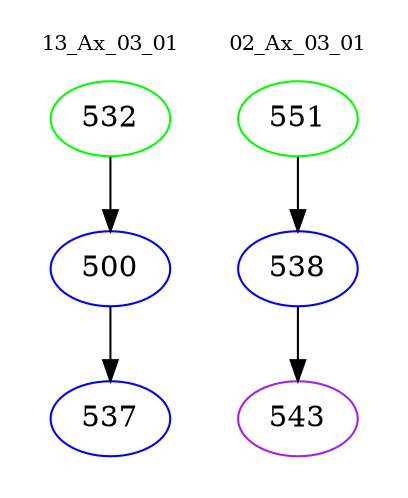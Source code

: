 digraph{
subgraph cluster_0 {
color = white
label = "13_Ax_03_01";
fontsize=10;
T0_532 [label="532", color="green"]
T0_532 -> T0_500 [color="black"]
T0_500 [label="500", color="blue"]
T0_500 -> T0_537 [color="black"]
T0_537 [label="537", color="blue"]
}
subgraph cluster_1 {
color = white
label = "02_Ax_03_01";
fontsize=10;
T1_551 [label="551", color="green"]
T1_551 -> T1_538 [color="black"]
T1_538 [label="538", color="blue"]
T1_538 -> T1_543 [color="black"]
T1_543 [label="543", color="purple"]
}
}
